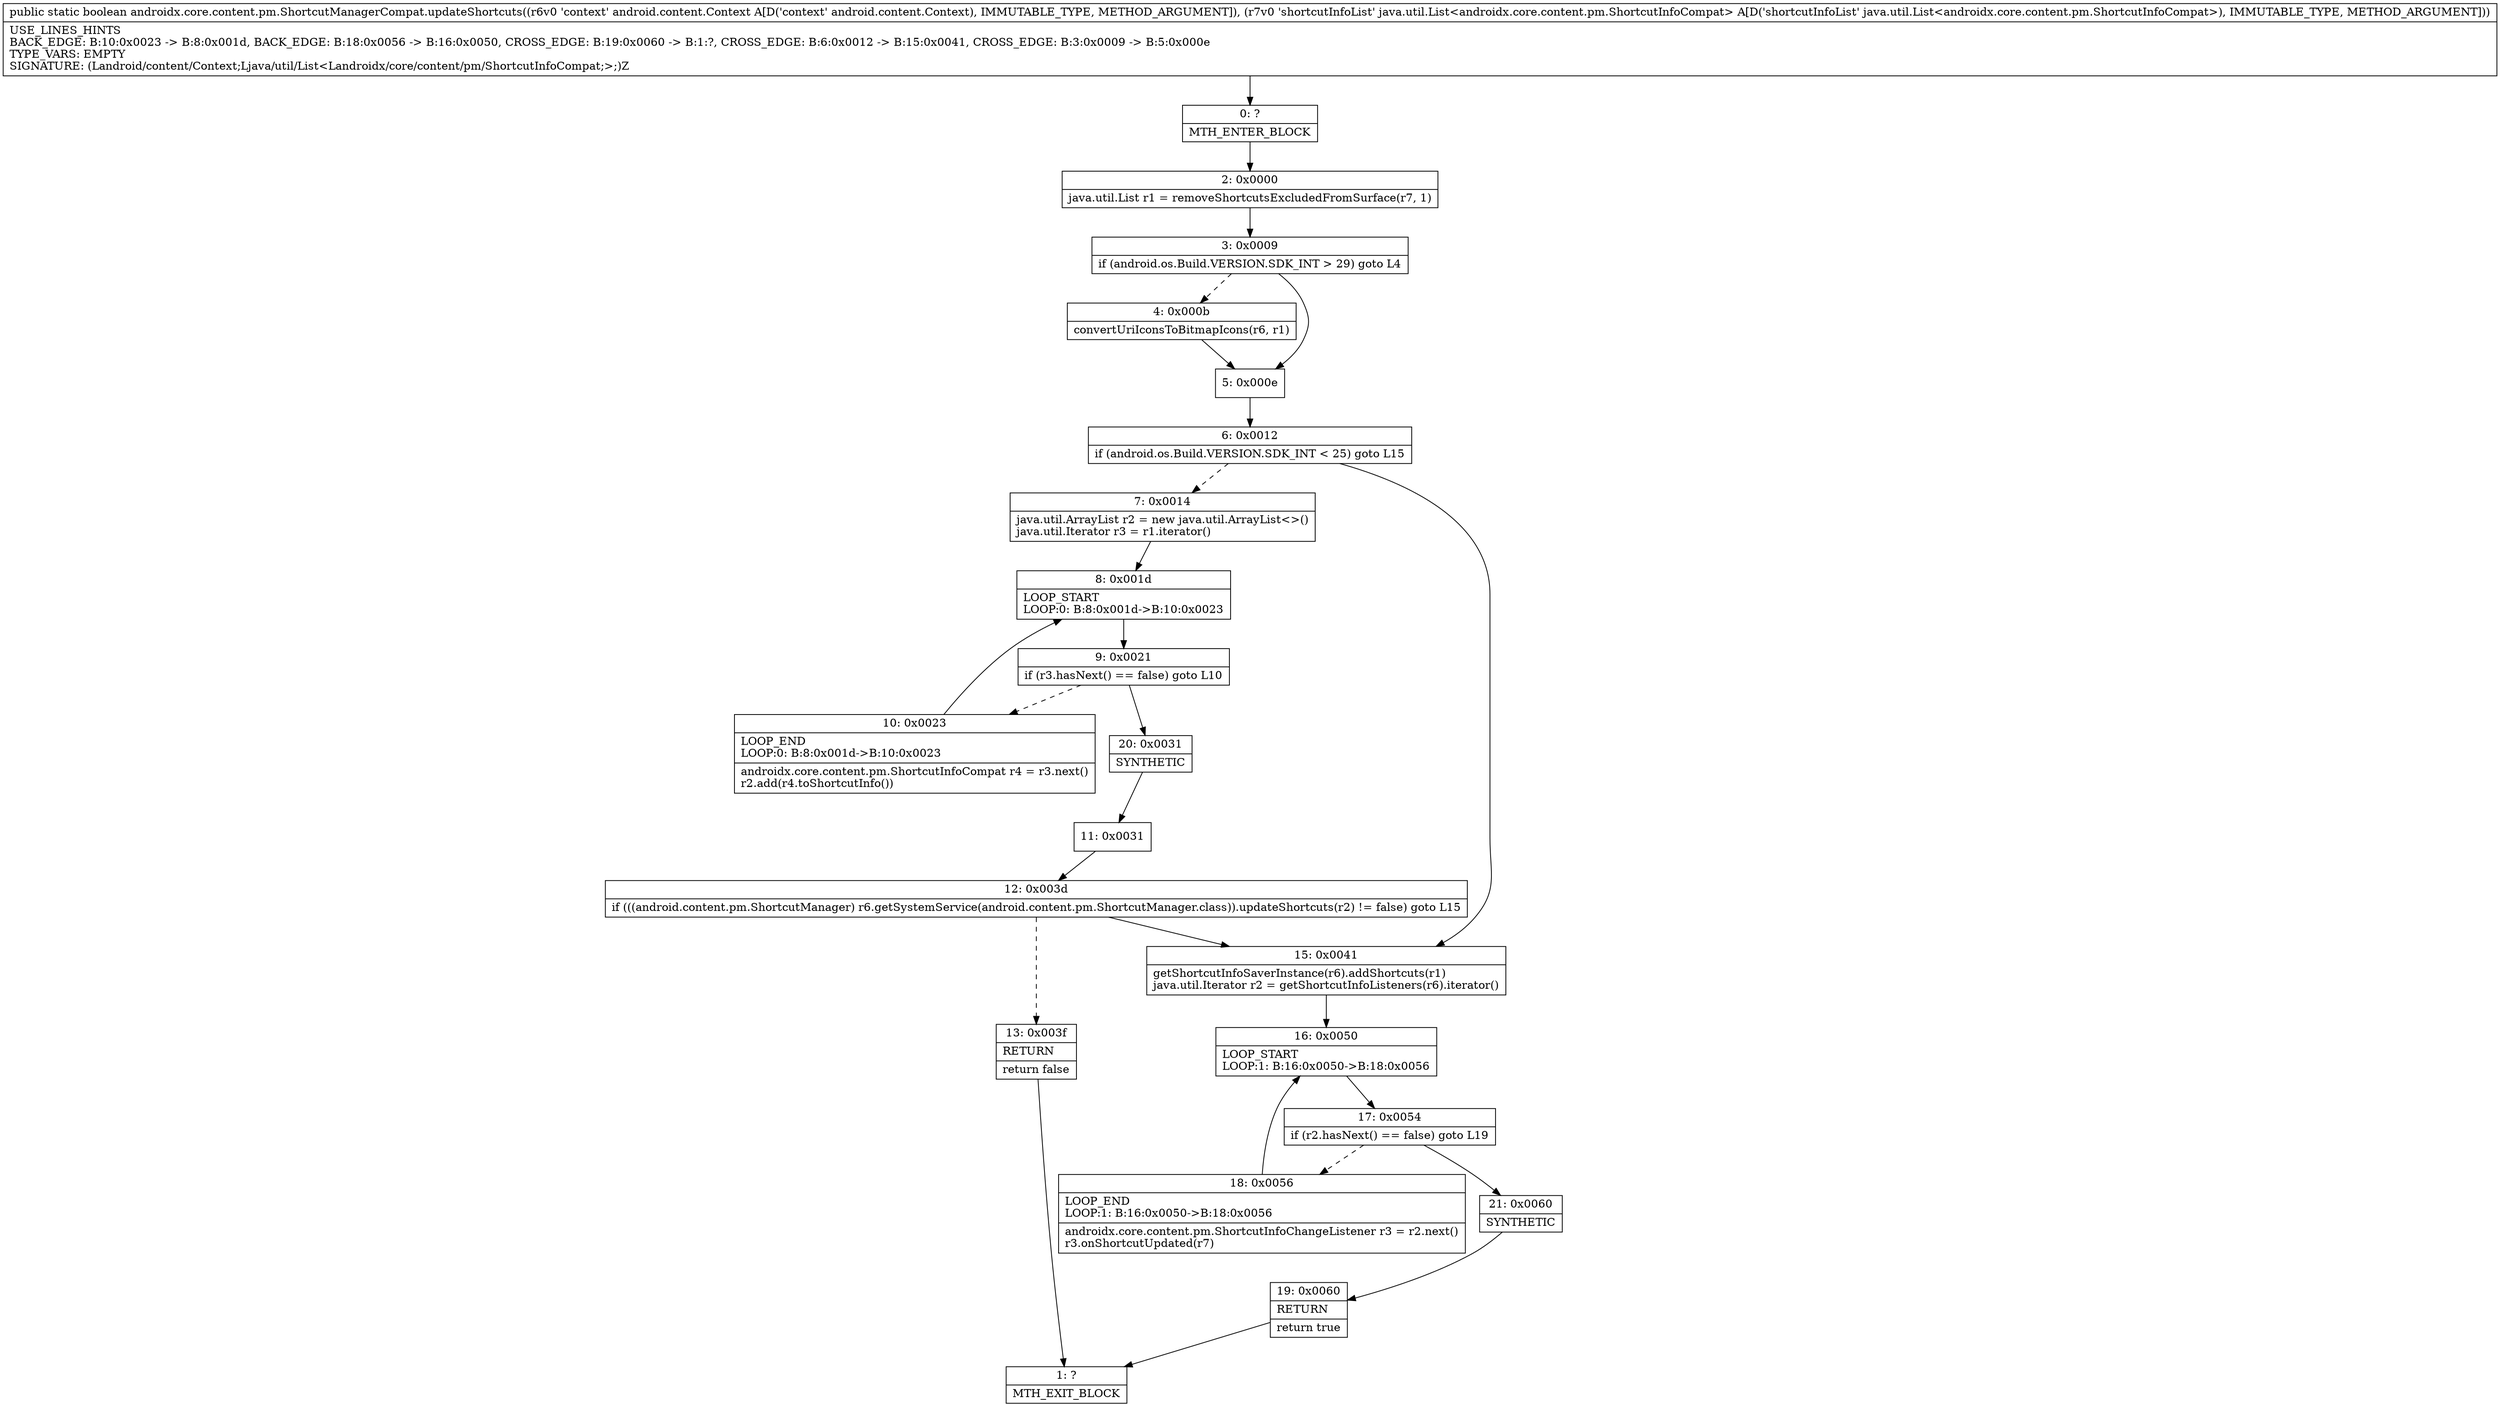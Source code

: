 digraph "CFG forandroidx.core.content.pm.ShortcutManagerCompat.updateShortcuts(Landroid\/content\/Context;Ljava\/util\/List;)Z" {
Node_0 [shape=record,label="{0\:\ ?|MTH_ENTER_BLOCK\l}"];
Node_2 [shape=record,label="{2\:\ 0x0000|java.util.List r1 = removeShortcutsExcludedFromSurface(r7, 1)\l}"];
Node_3 [shape=record,label="{3\:\ 0x0009|if (android.os.Build.VERSION.SDK_INT \> 29) goto L4\l}"];
Node_4 [shape=record,label="{4\:\ 0x000b|convertUriIconsToBitmapIcons(r6, r1)\l}"];
Node_5 [shape=record,label="{5\:\ 0x000e}"];
Node_6 [shape=record,label="{6\:\ 0x0012|if (android.os.Build.VERSION.SDK_INT \< 25) goto L15\l}"];
Node_7 [shape=record,label="{7\:\ 0x0014|java.util.ArrayList r2 = new java.util.ArrayList\<\>()\ljava.util.Iterator r3 = r1.iterator()\l}"];
Node_8 [shape=record,label="{8\:\ 0x001d|LOOP_START\lLOOP:0: B:8:0x001d\-\>B:10:0x0023\l}"];
Node_9 [shape=record,label="{9\:\ 0x0021|if (r3.hasNext() == false) goto L10\l}"];
Node_10 [shape=record,label="{10\:\ 0x0023|LOOP_END\lLOOP:0: B:8:0x001d\-\>B:10:0x0023\l|androidx.core.content.pm.ShortcutInfoCompat r4 = r3.next()\lr2.add(r4.toShortcutInfo())\l}"];
Node_20 [shape=record,label="{20\:\ 0x0031|SYNTHETIC\l}"];
Node_11 [shape=record,label="{11\:\ 0x0031}"];
Node_12 [shape=record,label="{12\:\ 0x003d|if (((android.content.pm.ShortcutManager) r6.getSystemService(android.content.pm.ShortcutManager.class)).updateShortcuts(r2) != false) goto L15\l}"];
Node_13 [shape=record,label="{13\:\ 0x003f|RETURN\l|return false\l}"];
Node_1 [shape=record,label="{1\:\ ?|MTH_EXIT_BLOCK\l}"];
Node_15 [shape=record,label="{15\:\ 0x0041|getShortcutInfoSaverInstance(r6).addShortcuts(r1)\ljava.util.Iterator r2 = getShortcutInfoListeners(r6).iterator()\l}"];
Node_16 [shape=record,label="{16\:\ 0x0050|LOOP_START\lLOOP:1: B:16:0x0050\-\>B:18:0x0056\l}"];
Node_17 [shape=record,label="{17\:\ 0x0054|if (r2.hasNext() == false) goto L19\l}"];
Node_18 [shape=record,label="{18\:\ 0x0056|LOOP_END\lLOOP:1: B:16:0x0050\-\>B:18:0x0056\l|androidx.core.content.pm.ShortcutInfoChangeListener r3 = r2.next()\lr3.onShortcutUpdated(r7)\l}"];
Node_21 [shape=record,label="{21\:\ 0x0060|SYNTHETIC\l}"];
Node_19 [shape=record,label="{19\:\ 0x0060|RETURN\l|return true\l}"];
MethodNode[shape=record,label="{public static boolean androidx.core.content.pm.ShortcutManagerCompat.updateShortcuts((r6v0 'context' android.content.Context A[D('context' android.content.Context), IMMUTABLE_TYPE, METHOD_ARGUMENT]), (r7v0 'shortcutInfoList' java.util.List\<androidx.core.content.pm.ShortcutInfoCompat\> A[D('shortcutInfoList' java.util.List\<androidx.core.content.pm.ShortcutInfoCompat\>), IMMUTABLE_TYPE, METHOD_ARGUMENT]))  | USE_LINES_HINTS\lBACK_EDGE: B:10:0x0023 \-\> B:8:0x001d, BACK_EDGE: B:18:0x0056 \-\> B:16:0x0050, CROSS_EDGE: B:19:0x0060 \-\> B:1:?, CROSS_EDGE: B:6:0x0012 \-\> B:15:0x0041, CROSS_EDGE: B:3:0x0009 \-\> B:5:0x000e\lTYPE_VARS: EMPTY\lSIGNATURE: (Landroid\/content\/Context;Ljava\/util\/List\<Landroidx\/core\/content\/pm\/ShortcutInfoCompat;\>;)Z\l}"];
MethodNode -> Node_0;Node_0 -> Node_2;
Node_2 -> Node_3;
Node_3 -> Node_4[style=dashed];
Node_3 -> Node_5;
Node_4 -> Node_5;
Node_5 -> Node_6;
Node_6 -> Node_7[style=dashed];
Node_6 -> Node_15;
Node_7 -> Node_8;
Node_8 -> Node_9;
Node_9 -> Node_10[style=dashed];
Node_9 -> Node_20;
Node_10 -> Node_8;
Node_20 -> Node_11;
Node_11 -> Node_12;
Node_12 -> Node_13[style=dashed];
Node_12 -> Node_15;
Node_13 -> Node_1;
Node_15 -> Node_16;
Node_16 -> Node_17;
Node_17 -> Node_18[style=dashed];
Node_17 -> Node_21;
Node_18 -> Node_16;
Node_21 -> Node_19;
Node_19 -> Node_1;
}

